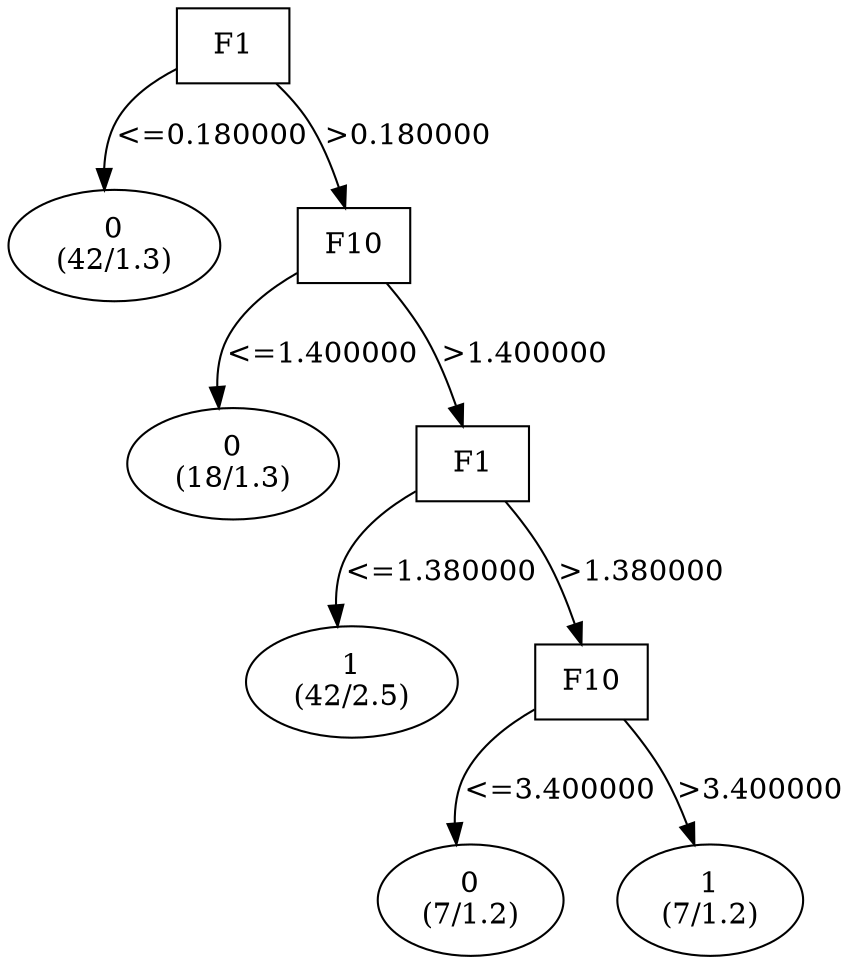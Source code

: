 digraph YaDT {
n0 [ shape=box, label="F1\n"]
n0 -> n1 [label="<=0.180000"]
n1 [ shape=ellipse, label="0\n(42/1.3)"]
n0 -> n2 [label=">0.180000"]
n2 [ shape=box, label="F10\n"]
n2 -> n3 [label="<=1.400000"]
n3 [ shape=ellipse, label="0\n(18/1.3)"]
n2 -> n4 [label=">1.400000"]
n4 [ shape=box, label="F1\n"]
n4 -> n5 [label="<=1.380000"]
n5 [ shape=ellipse, label="1\n(42/2.5)"]
n4 -> n6 [label=">1.380000"]
n6 [ shape=box, label="F10\n"]
n6 -> n7 [label="<=3.400000"]
n7 [ shape=ellipse, label="0\n(7/1.2)"]
n6 -> n8 [label=">3.400000"]
n8 [ shape=ellipse, label="1\n(7/1.2)"]
}
